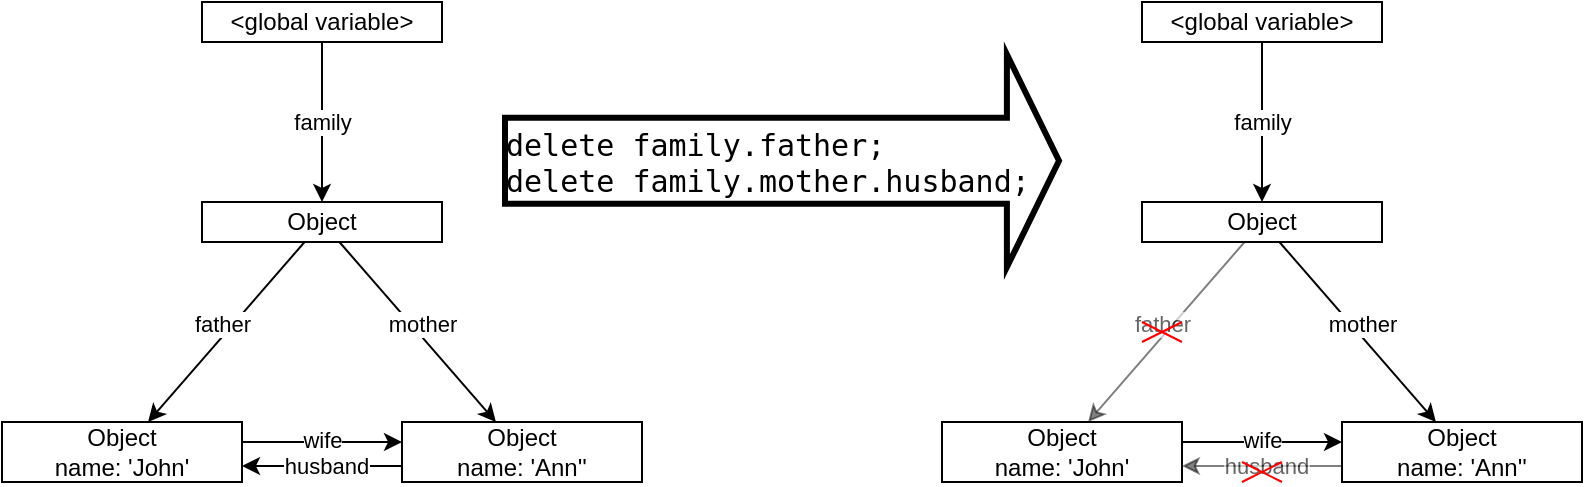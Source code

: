 <mxfile version="20.3.0" type="device"><diagram id="nI2QFPXiZn0nx-M5RoND" name="Страница 1"><mxGraphModel dx="893" dy="673" grid="1" gridSize="10" guides="1" tooltips="1" connect="1" arrows="1" fold="1" page="1" pageScale="1" pageWidth="827" pageHeight="1169" math="0" shadow="0"><root><mxCell id="0"/><mxCell id="1" parent="0"/><mxCell id="Z9euR1DRXSvyx7Wx2aUq-3" value="" style="orthogonalLoop=1;jettySize=auto;html=1;rounded=0;jumpStyle=none;" edge="1" parent="1" source="Z9euR1DRXSvyx7Wx2aUq-1" target="Z9euR1DRXSvyx7Wx2aUq-2"><mxGeometry relative="1" as="geometry"/></mxCell><mxCell id="Z9euR1DRXSvyx7Wx2aUq-4" value="family" style="edgeLabel;html=1;align=center;verticalAlign=middle;resizable=0;points=[];" vertex="1" connectable="0" parent="Z9euR1DRXSvyx7Wx2aUq-3"><mxGeometry x="-0.25" y="4" relative="1" as="geometry"><mxPoint x="-4" y="10" as="offset"/></mxGeometry></mxCell><mxCell id="Z9euR1DRXSvyx7Wx2aUq-1" value="&amp;lt;global variable&amp;gt;" style="rounded=0;whiteSpace=wrap;html=1;" vertex="1" parent="1"><mxGeometry x="110" y="100" width="120" height="20" as="geometry"/></mxCell><mxCell id="Z9euR1DRXSvyx7Wx2aUq-6" value="" style="orthogonalLoop=1;jettySize=auto;html=1;rounded=0;jumpStyle=none;" edge="1" parent="1" source="Z9euR1DRXSvyx7Wx2aUq-2" target="Z9euR1DRXSvyx7Wx2aUq-5"><mxGeometry relative="1" as="geometry"/></mxCell><mxCell id="Z9euR1DRXSvyx7Wx2aUq-10" value="father" style="edgeLabel;html=1;align=center;verticalAlign=middle;resizable=0;points=[];" vertex="1" connectable="0" parent="Z9euR1DRXSvyx7Wx2aUq-6"><mxGeometry x="-0.442" y="-3" relative="1" as="geometry"><mxPoint x="-17" y="17" as="offset"/></mxGeometry></mxCell><mxCell id="Z9euR1DRXSvyx7Wx2aUq-9" style="edgeStyle=none;rounded=0;jumpStyle=none;orthogonalLoop=1;jettySize=auto;html=1;" edge="1" parent="1" source="Z9euR1DRXSvyx7Wx2aUq-2" target="Z9euR1DRXSvyx7Wx2aUq-7"><mxGeometry relative="1" as="geometry"/></mxCell><mxCell id="Z9euR1DRXSvyx7Wx2aUq-11" value="mother" style="edgeLabel;html=1;align=center;verticalAlign=middle;resizable=0;points=[];" vertex="1" connectable="0" parent="Z9euR1DRXSvyx7Wx2aUq-9"><mxGeometry x="-0.271" relative="1" as="geometry"><mxPoint x="13" y="8" as="offset"/></mxGeometry></mxCell><mxCell id="Z9euR1DRXSvyx7Wx2aUq-2" value="Object" style="rounded=0;whiteSpace=wrap;html=1;" vertex="1" parent="1"><mxGeometry x="110" y="200" width="120" height="20" as="geometry"/></mxCell><mxCell id="Z9euR1DRXSvyx7Wx2aUq-8" value="" style="orthogonalLoop=1;jettySize=auto;html=1;rounded=0;jumpStyle=none;" edge="1" parent="1"><mxGeometry relative="1" as="geometry"><mxPoint x="130" y="320" as="sourcePoint"/><mxPoint x="210" y="320" as="targetPoint"/></mxGeometry></mxCell><mxCell id="Z9euR1DRXSvyx7Wx2aUq-13" value="wife" style="edgeLabel;html=1;align=center;verticalAlign=middle;resizable=0;points=[];" vertex="1" connectable="0" parent="Z9euR1DRXSvyx7Wx2aUq-8"><mxGeometry x="0.369" relative="1" as="geometry"><mxPoint x="-15" y="-1" as="offset"/></mxGeometry></mxCell><mxCell id="Z9euR1DRXSvyx7Wx2aUq-5" value="Object&lt;br&gt;name: 'John'" style="rounded=0;whiteSpace=wrap;html=1;" vertex="1" parent="1"><mxGeometry x="10" y="310" width="120" height="30" as="geometry"/></mxCell><mxCell id="Z9euR1DRXSvyx7Wx2aUq-12" style="edgeStyle=none;rounded=0;jumpStyle=none;orthogonalLoop=1;jettySize=auto;html=1;" edge="1" parent="1"><mxGeometry relative="1" as="geometry"><mxPoint x="210" y="332" as="sourcePoint"/><mxPoint x="130" y="332" as="targetPoint"/></mxGeometry></mxCell><mxCell id="Z9euR1DRXSvyx7Wx2aUq-14" value="husband" style="edgeLabel;html=1;align=center;verticalAlign=middle;resizable=0;points=[];" vertex="1" connectable="0" parent="Z9euR1DRXSvyx7Wx2aUq-12"><mxGeometry x="0.405" relative="1" as="geometry"><mxPoint x="18" as="offset"/></mxGeometry></mxCell><mxCell id="Z9euR1DRXSvyx7Wx2aUq-7" value="Object&lt;br&gt;name: 'Ann''" style="rounded=0;whiteSpace=wrap;html=1;" vertex="1" parent="1"><mxGeometry x="210" y="310" width="120" height="30" as="geometry"/></mxCell><mxCell id="Z9euR1DRXSvyx7Wx2aUq-15" value="" style="orthogonalLoop=1;jettySize=auto;html=1;rounded=0;jumpStyle=none;" edge="1" parent="1" source="Z9euR1DRXSvyx7Wx2aUq-17" target="Z9euR1DRXSvyx7Wx2aUq-22"><mxGeometry relative="1" as="geometry"/></mxCell><mxCell id="Z9euR1DRXSvyx7Wx2aUq-16" value="family" style="edgeLabel;html=1;align=center;verticalAlign=middle;resizable=0;points=[];" vertex="1" connectable="0" parent="Z9euR1DRXSvyx7Wx2aUq-15"><mxGeometry x="-0.25" y="4" relative="1" as="geometry"><mxPoint x="-4" y="10" as="offset"/></mxGeometry></mxCell><mxCell id="Z9euR1DRXSvyx7Wx2aUq-17" value="&amp;lt;global variable&amp;gt;" style="rounded=0;whiteSpace=wrap;html=1;" vertex="1" parent="1"><mxGeometry x="580" y="100" width="120" height="20" as="geometry"/></mxCell><mxCell id="Z9euR1DRXSvyx7Wx2aUq-18" value="" style="orthogonalLoop=1;jettySize=auto;html=1;rounded=0;jumpStyle=none;textOpacity=60;opacity=50;" edge="1" parent="1" source="Z9euR1DRXSvyx7Wx2aUq-22" target="Z9euR1DRXSvyx7Wx2aUq-25"><mxGeometry relative="1" as="geometry"/></mxCell><mxCell id="Z9euR1DRXSvyx7Wx2aUq-19" value="father" style="edgeLabel;html=1;align=center;verticalAlign=middle;resizable=0;points=[];textOpacity=60;" vertex="1" connectable="0" parent="Z9euR1DRXSvyx7Wx2aUq-18"><mxGeometry x="-0.442" y="-3" relative="1" as="geometry"><mxPoint x="-17" y="17" as="offset"/></mxGeometry></mxCell><mxCell id="Z9euR1DRXSvyx7Wx2aUq-20" style="edgeStyle=none;rounded=0;jumpStyle=none;orthogonalLoop=1;jettySize=auto;html=1;" edge="1" parent="1" source="Z9euR1DRXSvyx7Wx2aUq-22" target="Z9euR1DRXSvyx7Wx2aUq-28"><mxGeometry relative="1" as="geometry"/></mxCell><mxCell id="Z9euR1DRXSvyx7Wx2aUq-21" value="mother" style="edgeLabel;html=1;align=center;verticalAlign=middle;resizable=0;points=[];" vertex="1" connectable="0" parent="Z9euR1DRXSvyx7Wx2aUq-20"><mxGeometry x="-0.271" relative="1" as="geometry"><mxPoint x="13" y="8" as="offset"/></mxGeometry></mxCell><mxCell id="Z9euR1DRXSvyx7Wx2aUq-22" value="Object" style="rounded=0;whiteSpace=wrap;html=1;" vertex="1" parent="1"><mxGeometry x="580" y="200" width="120" height="20" as="geometry"/></mxCell><mxCell id="Z9euR1DRXSvyx7Wx2aUq-23" value="" style="orthogonalLoop=1;jettySize=auto;html=1;rounded=0;jumpStyle=none;" edge="1" parent="1"><mxGeometry relative="1" as="geometry"><mxPoint x="600" y="320" as="sourcePoint"/><mxPoint x="680" y="320" as="targetPoint"/></mxGeometry></mxCell><mxCell id="Z9euR1DRXSvyx7Wx2aUq-24" value="wife" style="edgeLabel;html=1;align=center;verticalAlign=middle;resizable=0;points=[];" vertex="1" connectable="0" parent="Z9euR1DRXSvyx7Wx2aUq-23"><mxGeometry x="0.369" relative="1" as="geometry"><mxPoint x="-15" y="-1" as="offset"/></mxGeometry></mxCell><mxCell id="Z9euR1DRXSvyx7Wx2aUq-25" value="Object&lt;br&gt;name: 'John'" style="rounded=0;whiteSpace=wrap;html=1;" vertex="1" parent="1"><mxGeometry x="480" y="310" width="120" height="30" as="geometry"/></mxCell><mxCell id="Z9euR1DRXSvyx7Wx2aUq-26" style="edgeStyle=none;rounded=0;jumpStyle=none;orthogonalLoop=1;jettySize=auto;html=1;textOpacity=60;opacity=50;" edge="1" parent="1"><mxGeometry relative="1" as="geometry"><mxPoint x="680" y="332" as="sourcePoint"/><mxPoint x="600" y="332" as="targetPoint"/></mxGeometry></mxCell><mxCell id="Z9euR1DRXSvyx7Wx2aUq-27" value="husband" style="edgeLabel;html=1;align=center;verticalAlign=middle;resizable=0;points=[];textOpacity=60;" vertex="1" connectable="0" parent="Z9euR1DRXSvyx7Wx2aUq-26"><mxGeometry x="0.405" relative="1" as="geometry"><mxPoint x="18" as="offset"/></mxGeometry></mxCell><mxCell id="Z9euR1DRXSvyx7Wx2aUq-28" value="Object&lt;br&gt;name: 'Ann''" style="rounded=0;whiteSpace=wrap;html=1;" vertex="1" parent="1"><mxGeometry x="680" y="310" width="120" height="30" as="geometry"/></mxCell><mxCell id="Z9euR1DRXSvyx7Wx2aUq-29" value="&lt;span style=&quot;font-family: Consolas, &amp;quot;Lucida Console&amp;quot;, Menlo, Monaco, monospace; font-size: 15px;&quot; class=&quot;token keyword&quot;&gt;delete&lt;/span&gt;&lt;span style=&quot;font-family: Consolas, &amp;quot;Lucida Console&amp;quot;, Menlo, Monaco, monospace; font-size: 15px;&quot;&gt; family&lt;/span&gt;&lt;span style=&quot;font-family: Consolas, &amp;quot;Lucida Console&amp;quot;, Menlo, Monaco, monospace; font-size: 15px;&quot; class=&quot;token punctuation&quot;&gt;.&lt;/span&gt;&lt;span style=&quot;font-family: Consolas, &amp;quot;Lucida Console&amp;quot;, Menlo, Monaco, monospace; font-size: 15px;&quot;&gt;father&lt;/span&gt;&lt;span style=&quot;font-family: Consolas, &amp;quot;Lucida Console&amp;quot;, Menlo, Monaco, monospace; font-size: 15px;&quot; class=&quot;token punctuation&quot;&gt;;&lt;/span&gt;&lt;span style=&quot;font-family: Consolas, &amp;quot;Lucida Console&amp;quot;, Menlo, Monaco, monospace; font-size: 15px;&quot;&gt;&lt;br&gt;&lt;/span&gt;&lt;span style=&quot;font-family: Consolas, &amp;quot;Lucida Console&amp;quot;, Menlo, Monaco, monospace; font-size: 15px;&quot; class=&quot;token keyword&quot;&gt;delete&lt;/span&gt;&lt;span style=&quot;font-family: Consolas, &amp;quot;Lucida Console&amp;quot;, Menlo, Monaco, monospace; font-size: 15px;&quot;&gt; family&lt;/span&gt;&lt;span style=&quot;font-family: Consolas, &amp;quot;Lucida Console&amp;quot;, Menlo, Monaco, monospace; font-size: 15px;&quot; class=&quot;token punctuation&quot;&gt;.&lt;/span&gt;&lt;span style=&quot;font-family: Consolas, &amp;quot;Lucida Console&amp;quot;, Menlo, Monaco, monospace; font-size: 15px;&quot;&gt;mother&lt;/span&gt;&lt;span style=&quot;font-family: Consolas, &amp;quot;Lucida Console&amp;quot;, Menlo, Monaco, monospace; font-size: 15px;&quot; class=&quot;token punctuation&quot;&gt;.&lt;/span&gt;&lt;span style=&quot;font-family: Consolas, &amp;quot;Lucida Console&amp;quot;, Menlo, Monaco, monospace; font-size: 15px;&quot;&gt;husband&lt;/span&gt;&lt;span style=&quot;font-family: Consolas, &amp;quot;Lucida Console&amp;quot;, Menlo, Monaco, monospace; font-size: 15px;&quot; class=&quot;token punctuation&quot;&gt;;&lt;/span&gt;" style="rounded=0;whiteSpace=wrap;html=1;align=left;fillColor=none;strokeColor=none;fontColor=default;labelBackgroundColor=none;" vertex="1" parent="1"><mxGeometry x="260" y="160" width="270" height="40" as="geometry"/></mxCell><mxCell id="Z9euR1DRXSvyx7Wx2aUq-30" value="" style="shape=flexArrow;endArrow=classic;html=1;rounded=0;jumpStyle=none;width=41.053;endSize=7.684;endWidth=60.332;strokeWidth=3;" edge="1" parent="1"><mxGeometry width="50" height="50" relative="1" as="geometry"><mxPoint x="260" y="179.38" as="sourcePoint"/><mxPoint x="540" y="179.38" as="targetPoint"/></mxGeometry></mxCell><mxCell id="Z9euR1DRXSvyx7Wx2aUq-36" value="" style="group" vertex="1" connectable="0" parent="1"><mxGeometry x="630" y="330" width="20" height="10" as="geometry"/></mxCell><mxCell id="Z9euR1DRXSvyx7Wx2aUq-34" value="" style="endArrow=none;html=1;rounded=0;strokeWidth=1;fontColor=default;fillColor=none;jumpStyle=none;strokeColor=#FF0000;" edge="1" parent="Z9euR1DRXSvyx7Wx2aUq-36"><mxGeometry width="50" height="50" relative="1" as="geometry"><mxPoint y="10" as="sourcePoint"/><mxPoint x="20" as="targetPoint"/></mxGeometry></mxCell><mxCell id="Z9euR1DRXSvyx7Wx2aUq-35" value="" style="endArrow=none;html=1;rounded=0;strokeWidth=1;fontColor=default;fillColor=none;jumpStyle=none;strokeColor=#FF0000;" edge="1" parent="Z9euR1DRXSvyx7Wx2aUq-36"><mxGeometry width="50" height="50" relative="1" as="geometry"><mxPoint x="20" y="10" as="sourcePoint"/><mxPoint as="targetPoint"/></mxGeometry></mxCell><mxCell id="Z9euR1DRXSvyx7Wx2aUq-37" value="" style="group" vertex="1" connectable="0" parent="1"><mxGeometry x="580" y="260" width="20" height="10" as="geometry"/></mxCell><mxCell id="Z9euR1DRXSvyx7Wx2aUq-38" value="" style="endArrow=none;html=1;rounded=0;strokeWidth=1;fontColor=default;fillColor=none;jumpStyle=none;strokeColor=#FF0000;" edge="1" parent="Z9euR1DRXSvyx7Wx2aUq-37"><mxGeometry width="50" height="50" relative="1" as="geometry"><mxPoint y="10" as="sourcePoint"/><mxPoint x="20" as="targetPoint"/></mxGeometry></mxCell><mxCell id="Z9euR1DRXSvyx7Wx2aUq-39" value="" style="endArrow=none;html=1;rounded=0;strokeWidth=1;fontColor=default;fillColor=none;jumpStyle=none;strokeColor=#FF0000;" edge="1" parent="Z9euR1DRXSvyx7Wx2aUq-37"><mxGeometry width="50" height="50" relative="1" as="geometry"><mxPoint x="20" y="10" as="sourcePoint"/><mxPoint as="targetPoint"/></mxGeometry></mxCell></root></mxGraphModel></diagram></mxfile>